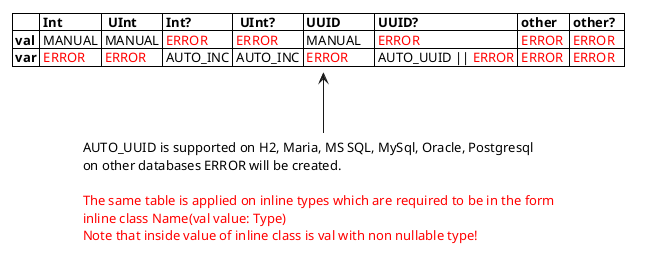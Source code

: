 @startuml
<style>

note {
    backgroundcolor white
    shadowing 0
    linecolor transparent
}
</style>
note as Customer
 |=     |= Int   |=  UInt |= Int?    |=  UInt?  |= UUID     |= UUID?               |= other |= other? |
 |= val | MANUAL | MANUAL | <color:red>ERROR    | <color:red>ERROR    | MANUAL    | <color:red>ERROR                | <color:red>ERROR  | <color:red>ERROR   |
 |= var | <color:red>ERROR  | <color:red>ERROR  | AUTO_INC | AUTO_INC | <color:red>ERROR     | AUTO_UUID \|\| <color:red>ERROR | <color:red>ERROR  | <color:red>ERROR   |
end note

note as Test
    AUTO_UUID is supported on H2, Maria, MS SQL, MySql, Oracle, Postgresql
    on other databases ERROR will be created.

    <color:red>The same table is applied on inline types which are required to be in the form
    <color:red>inline class Name(val value: Type)
    <color:red>Note that inside value of inline class is val with non nullable type!

end note

Test -up-> Customer
@enduml
